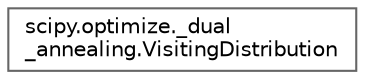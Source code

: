 digraph "Graphical Class Hierarchy"
{
 // LATEX_PDF_SIZE
  bgcolor="transparent";
  edge [fontname=Helvetica,fontsize=10,labelfontname=Helvetica,labelfontsize=10];
  node [fontname=Helvetica,fontsize=10,shape=box,height=0.2,width=0.4];
  rankdir="LR";
  Node0 [id="Node000000",label="scipy.optimize._dual\l_annealing.VisitingDistribution",height=0.2,width=0.4,color="grey40", fillcolor="white", style="filled",URL="$d7/db6/classscipy_1_1optimize_1_1__dual__annealing_1_1VisitingDistribution.html",tooltip=" "];
}

